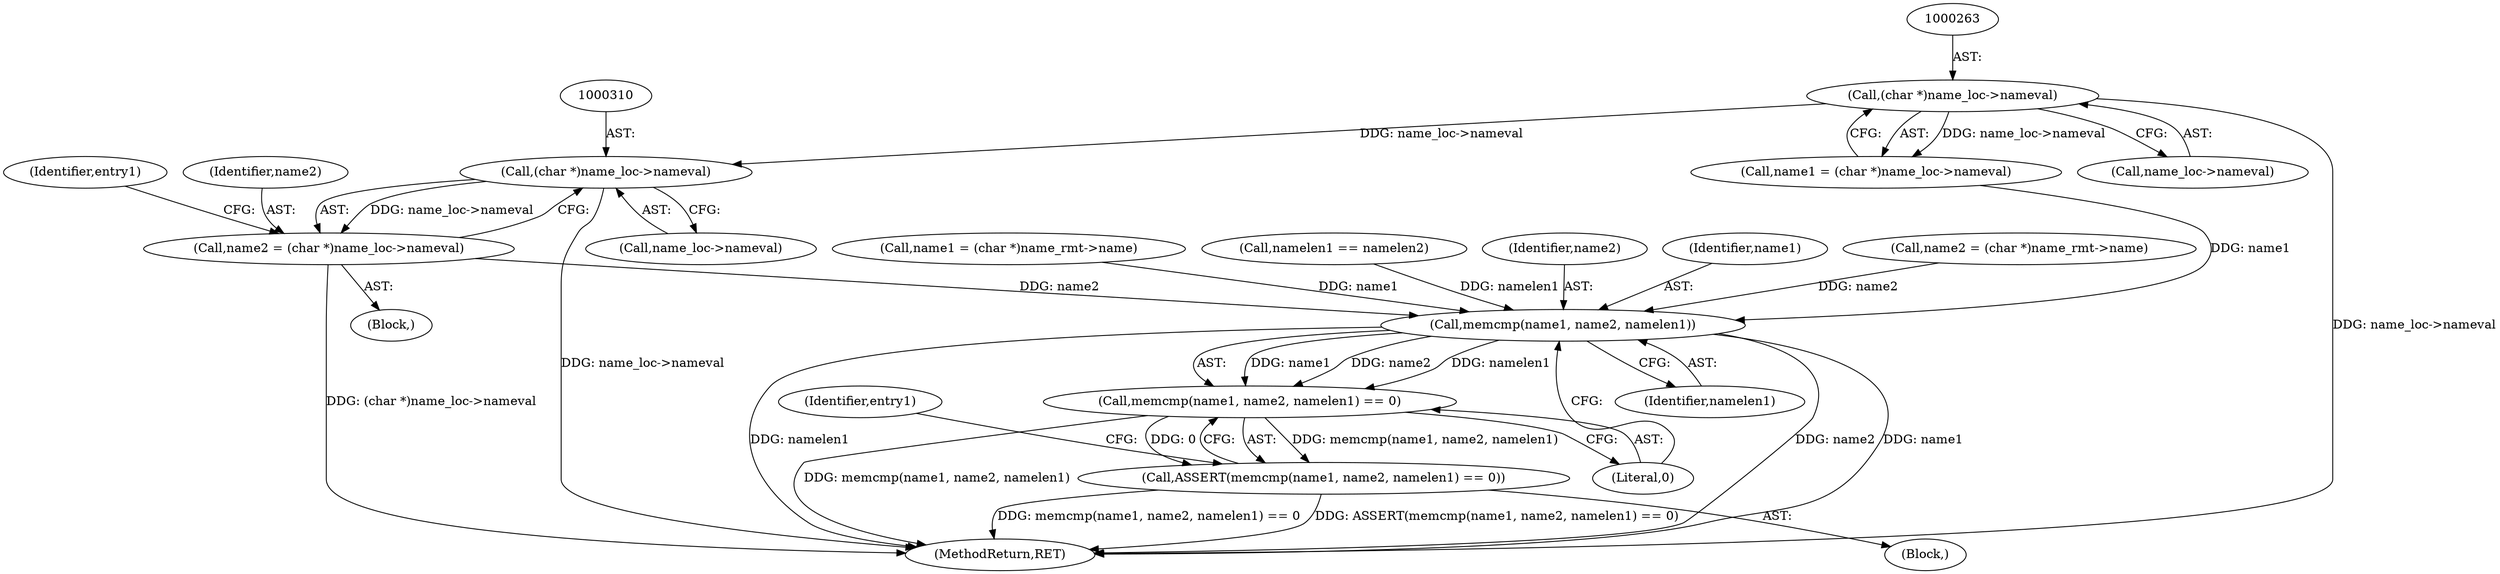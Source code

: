 digraph "0_linux_8275cdd0e7ac550dcce2b3ef6d2fb3b808c1ae59_4@pointer" {
"1000309" [label="(Call,(char *)name_loc->nameval)"];
"1000262" [label="(Call,(char *)name_loc->nameval)"];
"1000307" [label="(Call,name2 = (char *)name_loc->nameval)"];
"1000351" [label="(Call,memcmp(name1, name2, namelen1))"];
"1000350" [label="(Call,memcmp(name1, name2, namelen1) == 0)"];
"1000349" [label="(Call,ASSERT(memcmp(name1, name2, namelen1) == 0))"];
"1000354" [label="(Identifier,namelen1)"];
"1000352" [label="(Identifier,name1)"];
"1000311" [label="(Call,name_loc->nameval)"];
"1000294" [label="(Block,)"];
"1000498" [label="(MethodReturn,RET)"];
"1000328" [label="(Call,name2 = (char *)name_rmt->name)"];
"1000339" [label="(Identifier,entry1)"];
"1000309" [label="(Call,(char *)name_loc->nameval)"];
"1000281" [label="(Call,name1 = (char *)name_rmt->name)"];
"1000264" [label="(Call,name_loc->nameval)"];
"1000262" [label="(Call,(char *)name_loc->nameval)"];
"1000260" [label="(Call,name1 = (char *)name_loc->nameval)"];
"1000350" [label="(Call,memcmp(name1, name2, namelen1) == 0)"];
"1000307" [label="(Call,name2 = (char *)name_loc->nameval)"];
"1000359" [label="(Identifier,entry1)"];
"1000346" [label="(Call,namelen1 == namelen2)"];
"1000349" [label="(Call,ASSERT(memcmp(name1, name2, namelen1) == 0))"];
"1000308" [label="(Identifier,name2)"];
"1000355" [label="(Literal,0)"];
"1000105" [label="(Block,)"];
"1000353" [label="(Identifier,name2)"];
"1000351" [label="(Call,memcmp(name1, name2, namelen1))"];
"1000309" -> "1000307"  [label="AST: "];
"1000309" -> "1000311"  [label="CFG: "];
"1000310" -> "1000309"  [label="AST: "];
"1000311" -> "1000309"  [label="AST: "];
"1000307" -> "1000309"  [label="CFG: "];
"1000309" -> "1000498"  [label="DDG: name_loc->nameval"];
"1000309" -> "1000307"  [label="DDG: name_loc->nameval"];
"1000262" -> "1000309"  [label="DDG: name_loc->nameval"];
"1000262" -> "1000260"  [label="AST: "];
"1000262" -> "1000264"  [label="CFG: "];
"1000263" -> "1000262"  [label="AST: "];
"1000264" -> "1000262"  [label="AST: "];
"1000260" -> "1000262"  [label="CFG: "];
"1000262" -> "1000498"  [label="DDG: name_loc->nameval"];
"1000262" -> "1000260"  [label="DDG: name_loc->nameval"];
"1000307" -> "1000294"  [label="AST: "];
"1000308" -> "1000307"  [label="AST: "];
"1000339" -> "1000307"  [label="CFG: "];
"1000307" -> "1000498"  [label="DDG: (char *)name_loc->nameval"];
"1000307" -> "1000351"  [label="DDG: name2"];
"1000351" -> "1000350"  [label="AST: "];
"1000351" -> "1000354"  [label="CFG: "];
"1000352" -> "1000351"  [label="AST: "];
"1000353" -> "1000351"  [label="AST: "];
"1000354" -> "1000351"  [label="AST: "];
"1000355" -> "1000351"  [label="CFG: "];
"1000351" -> "1000498"  [label="DDG: name2"];
"1000351" -> "1000498"  [label="DDG: name1"];
"1000351" -> "1000498"  [label="DDG: namelen1"];
"1000351" -> "1000350"  [label="DDG: name1"];
"1000351" -> "1000350"  [label="DDG: name2"];
"1000351" -> "1000350"  [label="DDG: namelen1"];
"1000281" -> "1000351"  [label="DDG: name1"];
"1000260" -> "1000351"  [label="DDG: name1"];
"1000328" -> "1000351"  [label="DDG: name2"];
"1000346" -> "1000351"  [label="DDG: namelen1"];
"1000350" -> "1000349"  [label="AST: "];
"1000350" -> "1000355"  [label="CFG: "];
"1000355" -> "1000350"  [label="AST: "];
"1000349" -> "1000350"  [label="CFG: "];
"1000350" -> "1000498"  [label="DDG: memcmp(name1, name2, namelen1)"];
"1000350" -> "1000349"  [label="DDG: memcmp(name1, name2, namelen1)"];
"1000350" -> "1000349"  [label="DDG: 0"];
"1000349" -> "1000105"  [label="AST: "];
"1000359" -> "1000349"  [label="CFG: "];
"1000349" -> "1000498"  [label="DDG: ASSERT(memcmp(name1, name2, namelen1) == 0)"];
"1000349" -> "1000498"  [label="DDG: memcmp(name1, name2, namelen1) == 0"];
}
